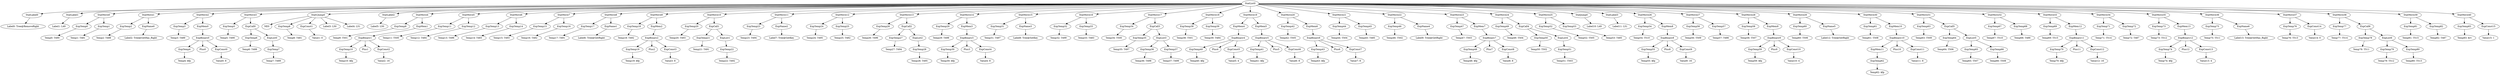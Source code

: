 digraph {
	ordering = out;
	ExpConst15 -> "Value15: 1";
	StatMove39 -> ExpTemp81;
	StatMove39 -> ExpTemp82;
	ExpTemp78 -> "Temp78: T511";
	StatMove38 -> ExpTemp77;
	StatMove38 -> ExpCall6;
	ExpTemp77 -> "Temp77: T514";
	ExpConst14 -> "Value14: 0";
	ExpName6 -> "Label13: Tree@SetHas_Right";
	ExpConst13 -> "Value13: 4";
	StatMove34 -> ExpTemp71;
	StatMove34 -> ExpTemp72;
	ExpTemp71 -> "Temp71: T514";
	ExpConst12 -> "Value12: 16";
	ExpTemp70 -> "Temp70: $fp";
	StatMove33 -> ExpTemp69;
	StatMove33 -> ExpMem12;
	ExpTemp69 -> "Temp69: T515";
	ExpTemp68 -> "Temp68: T486";
	StatMove32 -> ExpTemp67;
	StatMove32 -> ExpTemp68;
	ExpTemp66 -> "Temp66: T508";
	ExpList5 -> ExpTemp65;
	ExpList5 -> ExpTemp66;
	ExpCall5 -> ExpTemp64;
	ExpCall5 -> ExpList5;
	ExpTemp64 -> "Temp64: T506";
	ExpTemp63 -> "Temp63: T509";
	ExpBinary10 -> ExpMem11;
	ExpBinary10 -> Plus10;
	ExpBinary10 -> ExpConst11;
	ExpMem13 -> ExpBinary12;
	ExpTemp62 -> "Temp62: $fp";
	StatMove30 -> ExpTemp61;
	StatMove30 -> ExpMem10;
	ExpTemp61 -> "Temp61: T508";
	ExpBinary12 -> ExpTemp74;
	ExpBinary12 -> Plus12;
	ExpBinary12 -> ExpConst13;
	ExpName5 -> "Label12: Tree@SetRight";
	ExpTemp57 -> "Temp57: T486";
	ExpTemp67 -> "Temp67: T510";
	ExpTemp56 -> "Temp56: T509";
	ExpMem8 -> ExpBinary8;
	ExpBinary8 -> ExpTemp55;
	ExpBinary8 -> Plus8;
	ExpBinary8 -> ExpConst9;
	StatMove40 -> ExpTemp83;
	StatMove40 -> ExpConst15;
	ExpTemp55 -> "Temp55: $fp";
	ExpTemp52 -> "Temp52: T505";
	StatMove35 -> ExpTemp73;
	StatMove35 -> ExpMem13;
	ExpTemp50 -> "Temp50: T502";
	ExpBinary9 -> ExpTemp59;
	ExpBinary9 -> Plus9;
	ExpBinary9 -> ExpConst10;
	ExpBinary7 -> ExpTemp48;
	ExpBinary7 -> Plus7;
	ExpBinary7 -> ExpConst8;
	ExpName4 -> "Label9: Tree@GetRight";
	ExpTemp60 -> "Temp60: T506";
	ExpTemp46 -> "Temp46: T502";
	StatMove21 -> ExpTemp44;
	StatMove21 -> ExpTemp45;
	StatJump0 -> "Label10: L49";
	ExpTemp44 -> "Temp44: T504";
	ExpTemp72 -> "Temp72: T487";
	ExpMem6 -> ExpBinary6;
	StatMove24 -> ExpTemp49;
	StatMove24 -> ExpCall4;
	ExpBinary6 -> ExpTemp43;
	ExpBinary6 -> Plus6;
	ExpBinary6 -> ExpConst7;
	StatMove20 -> ExpTemp42;
	StatMove20 -> ExpMem6;
	StatMove25 -> ExpTemp52;
	StatMove25 -> ExpTemp53;
	ExpTemp42 -> "Temp42: T505";
	ExpMem5 -> ExpBinary5;
	ExpConst6 -> "Value6: 8";
	ExpTemp54 -> "Temp54: T510";
	StatMove2 -> ExpTemp3;
	StatMove2 -> ExpMem0;
	ExpName1 -> "Label6: Tree@GetRight";
	ExpTemp59 -> "Temp59: $fp";
	StatMove8 -> ExpTemp17;
	StatMove8 -> ExpName1;
	StatMove0 -> ExpTemp0;
	StatMove0 -> ExpTemp1;
	ExpTemp32 -> "Temp32: T499";
	StatMove22 -> ExpTemp46;
	StatMove22 -> ExpName4;
	StatMove6 -> ExpTemp13;
	StatMove6 -> ExpTemp14;
	ExpTemp79 -> "Temp79: T512";
	ExpTemp73 -> "Temp73: T512";
	ExpTemp6 -> "Temp6: T488";
	ExpTemp16 -> "Temp16: T482";
	ExpTemp13 -> "Temp13: T496";
	StatMove26 -> ExpTemp54;
	StatMove26 -> ExpMem8;
	ExpTemp48 -> "Temp48: $fp";
	StatMove9 -> ExpTemp18;
	StatMove9 -> ExpMem2;
	ExpMem1 -> ExpBinary1;
	ExpTemp34 -> "Temp34: T500";
	ExpConst2 -> "Value2: 16";
	StatMove31 -> ExpTemp63;
	StatMove31 -> ExpCall5;
	ExpConst10 -> "Value10: 4";
	ExpBinary1 -> ExpTemp10;
	ExpBinary1 -> Plus1;
	ExpBinary1 -> ExpConst2;
	ExpCall3 -> ExpTemp35;
	ExpCall3 -> ExpList3;
	ExpCall4 -> ExpTemp50;
	ExpCall4 -> ExpList4;
	ExpTemp9 -> "Temp9: T501";
	ExpList6 -> ExpTemp79;
	ExpList6 -> ExpTemp80;
	ExpTemp45 -> "Temp45: T485";
	ExpConst1 -> "Value1: 0";
	ExpTemp3 -> "Temp3: T489";
	ExpCall6 -> ExpTemp78;
	ExpCall6 -> ExpList6;
	ExpMem10 -> ExpBinary10;
	ExpTemp10 -> "Temp10: $fp";
	ExpTemp51 -> "Temp51: T503";
	ExpTemp2 -> "Temp2: T488";
	ExpTemp19 -> "Temp19: $fp";
	StatLabel0 -> "Label0: Tree@RemoveRight";
	ExpBinary2 -> ExpTemp19;
	ExpBinary2 -> Plus2;
	ExpBinary2 -> ExpConst3;
	ExpConst11 -> "Value11: 8";
	StatList0 -> StatLabel0;
	StatList0 -> StatLabel1;
	StatList0 -> StatMove0;
	StatList0 -> StatMove1;
	StatList0 -> StatMove2;
	StatList0 -> StatMove3;
	StatList0 -> StatCJump0;
	StatList0 -> StatLabel2;
	StatList0 -> StatMove4;
	StatList0 -> StatMove5;
	StatList0 -> StatMove6;
	StatList0 -> StatMove7;
	StatList0 -> StatMove8;
	StatList0 -> StatMove9;
	StatList0 -> StatMove10;
	StatList0 -> StatMove11;
	StatList0 -> StatMove12;
	StatList0 -> StatMove13;
	StatList0 -> StatMove14;
	StatList0 -> StatMove15;
	StatList0 -> StatMove16;
	StatList0 -> StatMove17;
	StatList0 -> StatMove18;
	StatList0 -> StatMove19;
	StatList0 -> StatMove20;
	StatList0 -> StatMove21;
	StatList0 -> StatMove22;
	StatList0 -> StatMove23;
	StatList0 -> StatMove24;
	StatList0 -> StatMove25;
	StatList0 -> StatJump0;
	StatList0 -> StatLabel3;
	StatList0 -> StatMove26;
	StatList0 -> StatMove27;
	StatList0 -> StatMove28;
	StatList0 -> StatMove29;
	StatList0 -> StatMove30;
	StatList0 -> StatMove31;
	StatList0 -> StatMove32;
	StatList0 -> StatMove33;
	StatList0 -> StatMove34;
	StatList0 -> StatMove35;
	StatList0 -> StatMove36;
	StatList0 -> StatMove37;
	StatList0 -> StatMove38;
	StatList0 -> StatMove39;
	StatList0 -> StatMove40;
	ExpTemp0 -> "Temp0: T490";
	ExpTemp7 -> "Temp7: T489";
	ExpTemp4 -> "Temp4: $fp";
	ExpTemp83 -> "Temp83: $rv";
	ExpTemp53 -> "Temp53: T485";
	ExpTemp21 -> "Temp21: T491";
	StatLabel1 -> "Label1: L49";
	ExpCall0 -> ExpTemp6;
	ExpCall0 -> ExpList0;
	StatMove14 -> ExpTemp29;
	StatMove14 -> ExpMem3;
	ExpTemp74 -> "Temp74: $fp";
	StatMove23 -> ExpTemp47;
	StatMove23 -> ExpMem7;
	ExpTemp12 -> "Temp12: T484";
	ExpBinary0 -> ExpTemp4;
	ExpBinary0 -> Plus0;
	ExpBinary0 -> ExpConst0;
	ExpMem9 -> ExpBinary9;
	ExpTemp17 -> "Temp17: T491";
	ExpTemp23 -> "Temp23: T494";
	ExpTemp18 -> "Temp18: T492";
	ExpTemp8 -> "Temp8: T481";
	ExpConst7 -> "Value7: 8";
	ExpTemp31 -> "Temp31: T497";
	ExpConst0 -> "Value0: 8";
	ExpMem2 -> ExpBinary2;
	ExpTemp33 -> "Temp33: T483";
	StatMove7 -> ExpTemp15;
	StatMove7 -> ExpTemp16;
	StatMove27 -> ExpTemp56;
	StatMove27 -> ExpTemp57;
	ExpConst9 -> "Value9: 16";
	StatMove5 -> ExpTemp11;
	StatMove5 -> ExpTemp12;
	StatLabel2 -> "Label5: L50";
	StatMove4 -> ExpTemp9;
	StatMove4 -> ExpMem1;
	ExpMem0 -> ExpBinary0;
	ExpTemp75 -> "Temp75: T511";
	StatMove12 -> ExpTemp24;
	StatMove12 -> ExpTemp25;
	ExpTemp14 -> "Temp14: T483";
	ExpTemp82 -> "Temp82: T487";
	ExpTemp15 -> "Temp15: T493";
	StatMove19 -> ExpMem4;
	StatMove19 -> ExpMem5;
	ExpTemp28 -> "Temp28: T495";
	ExpTemp5 -> "Temp5: T490";
	ExpTemp11 -> "Temp11: T500";
	StatLabel3 -> "Label11: L51";
	ExpMem7 -> ExpBinary7;
	ExpBinary3 -> ExpTemp30;
	ExpBinary3 -> Plus3;
	ExpBinary3 -> ExpConst4;
	StatMove15 -> ExpTemp31;
	StatMove15 -> ExpName3;
	StatMove3 -> ExpTemp5;
	StatMove3 -> ExpCall0;
	ExpTemp76 -> "Temp76: T513";
	ExpList0 -> ExpTemp7;
	ExpTemp81 -> "Temp81: T515";
	StatCJump0 -> NE0;
	StatCJump0 -> ExpTemp8;
	StatCJump0 -> ExpConst1;
	StatCJump0 -> "Label3: L50";
	StatCJump0 -> "Label4: L51";
	StatMove1 -> ExpTemp2;
	StatMove1 -> ExpName0;
	ExpConst3 -> "Value3: 8";
	ExpTemp30 -> "Temp30: $fp";
	ExpConst8 -> "Value8: 8";
	ExpName0 -> "Label2: Tree@GetHas_Right";
	ExpTemp20 -> "Temp20: T493";
	StatMove10 -> ExpTemp20;
	StatMove10 -> ExpCall1;
	ExpTemp47 -> "Temp47: T503";
	ExpCall2 -> ExpTemp27;
	ExpCall2 -> ExpList2;
	ExpCall1 -> ExpTemp21;
	ExpCall1 -> ExpList1;
	ExpMem11 -> ExpTemp62;
	StatMove11 -> ExpTemp23;
	StatMove11 -> ExpName2;
	ExpTemp58 -> "Temp58: T507";
	ExpName2 -> "Label7: Tree@GetKey";
	ExpTemp24 -> "Temp24: T495";
	ExpTemp25 -> "Temp25: T482";
	StatMove13 -> ExpTemp26;
	StatMove13 -> ExpCall2;
	ExpList4 -> ExpTemp51;
	ExpTemp27 -> "Temp27: T494";
	ExpTemp22 -> "Temp22: T492";
	ExpList2 -> ExpTemp28;
	ExpTemp29 -> "Temp29: T498";
	ExpConst4 -> "Value4: 8";
	ExpMem3 -> ExpBinary3;
	ExpTemp37 -> "Temp37: T499";
	StatMove28 -> ExpTemp58;
	StatMove28 -> ExpMem9;
	ExpName3 -> "Label8: Tree@SetKey";
	ExpMem12 -> ExpBinary11;
	ExpTemp49 -> "Temp49: T504";
	StatMove16 -> ExpTemp32;
	StatMove16 -> ExpTemp33;
	StatMove17 -> ExpTemp34;
	StatMove17 -> ExpCall3;
	ExpTemp65 -> "Temp65: T507";
	StatMove29 -> ExpTemp60;
	StatMove29 -> ExpName5;
	ExpList1 -> ExpTemp22;
	ExpBinary4 -> ExpTemp40;
	ExpBinary4 -> Plus4;
	ExpBinary4 -> ExpConst5;
	ExpTemp1 -> "Temp1: T481";
	ExpTemp35 -> "Temp35: T497";
	ExpTemp36 -> "Temp36: T498";
	StatMove36 -> ExpTemp75;
	StatMove36 -> ExpName6;
	ExpTemp40 -> "Temp40: $fp";
	ExpList3 -> ExpTemp36;
	ExpList3 -> ExpTemp37;
	ExpTemp38 -> "Temp38: T501";
	StatMove37 -> ExpTemp76;
	StatMove37 -> ExpConst14;
	StatMove18 -> ExpTemp38;
	StatMove18 -> ExpTemp39;
	ExpTemp80 -> "Temp80: T513";
	ExpConst5 -> "Value5: 4";
	ExpTemp39 -> "Temp39: T484";
	ExpTemp43 -> "Temp43: $fp";
	ExpBinary5 -> ExpTemp41;
	ExpBinary5 -> Plus5;
	ExpBinary5 -> ExpConst6;
	ExpBinary11 -> ExpTemp70;
	ExpBinary11 -> Plus11;
	ExpBinary11 -> ExpConst12;
	ExpMem4 -> ExpBinary4;
	ExpTemp26 -> "Temp26: T496";
	ExpTemp41 -> "Temp41: $fp";
}


